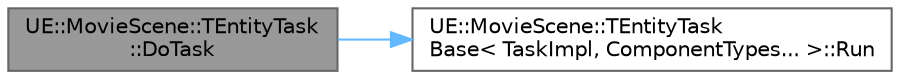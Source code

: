 digraph "UE::MovieScene::TEntityTask::DoTask"
{
 // INTERACTIVE_SVG=YES
 // LATEX_PDF_SIZE
  bgcolor="transparent";
  edge [fontname=Helvetica,fontsize=10,labelfontname=Helvetica,labelfontsize=10];
  node [fontname=Helvetica,fontsize=10,shape=box,height=0.2,width=0.4];
  rankdir="LR";
  Node1 [id="Node000001",label="UE::MovieScene::TEntityTask\l::DoTask",height=0.2,width=0.4,color="gray40", fillcolor="grey60", style="filled", fontcolor="black",tooltip=" "];
  Node1 -> Node2 [id="edge1_Node000001_Node000002",color="steelblue1",style="solid",tooltip=" "];
  Node2 [id="Node000002",label="UE::MovieScene::TEntityTask\lBase\< TaskImpl, ComponentTypes... \>::Run",height=0.2,width=0.4,color="grey40", fillcolor="white", style="filled",URL="$de/d2a/structUE_1_1MovieScene_1_1TEntityTaskBase.html#ae8a6c5660a24a12271cf7691fa3b3c8b",tooltip=" "];
}
